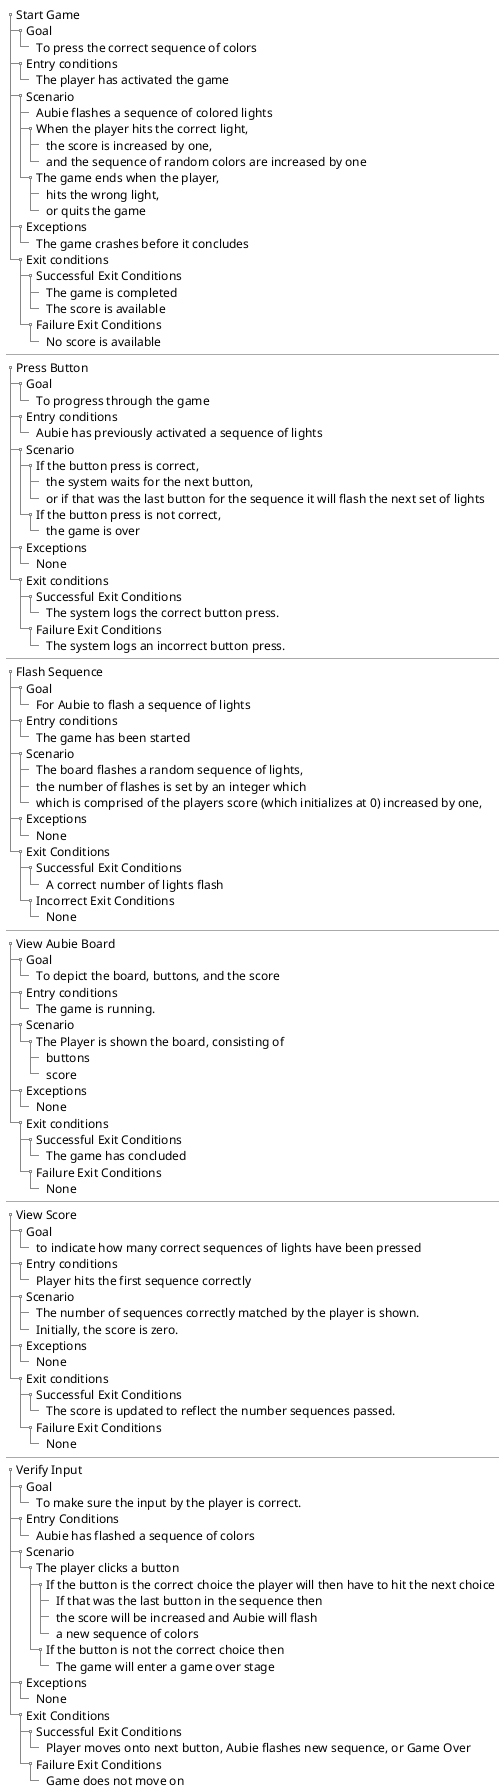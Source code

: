 @startsalt
{
{T
+ Start Game
++  Goal
+++ To press the correct sequence of colors
++ Entry conditions
+++ The player has activated the game
++ Scenario
+++ Aubie flashes a sequence of colored lights
+++ When the player hits the correct light,
++++ the score is increased by one,
++++ and the sequence of random colors are increased by one
+++ The game ends when the player,
++++ hits the wrong light,
++++ or quits the game
++ Exceptions
+++ The game crashes before it concludes
++ Exit conditions
+++ Successful Exit Conditions
++++ The game is completed
++++ The score is available
+++ Failure Exit Conditions
++++ No score is available
}
---
{T
+ Press Button
++  Goal
+++ To progress through the game
++ Entry conditions
+++ Aubie has previously activated a sequence of lights
++ Scenario
+++ If the button press is correct,
++++ the system waits for the next button,
++++ or if that was the last button for the sequence it will flash the next set of lights
+++ If the button press is not correct,
++++ the game is over
++ Exceptions
+++ None
++ Exit conditions
+++ Successful Exit Conditions
++++ The system logs the correct button press.
+++ Failure Exit Conditions
++++ The system logs an incorrect button press.
}
---
{T
+ Flash Sequence
++ Goal
+++ For Aubie to flash a sequence of lights
++ Entry conditions
+++ The game has been started
++ Scenario
+++ The board flashes a random sequence of lights,
+++ the number of flashes is set by an integer which
+++ which is comprised of the players score (which initializes at 0) increased by one,
++ Exceptions
+++ None
++ Exit Conditions
+++ Successful Exit Conditions
++++ A correct number of lights flash
+++ Incorrect Exit Conditions
++++ None
}
---
{T
+ View Aubie Board
++  Goal
+++ To depict the board, buttons, and the score
++ Entry conditions
+++ The game is running.
++ Scenario
+++ The Player is shown the board, consisting of
++++ buttons
++++ score
++ Exceptions
+++ None
++ Exit conditions
+++ Successful Exit Conditions
++++ The game has concluded
+++ Failure Exit Conditions
++++ None
}
---
{T
+ View Score
++  Goal
+++ to indicate how many correct sequences of lights have been pressed
++ Entry conditions
+++ Player hits the first sequence correctly
++ Scenario
+++ The number of sequences correctly matched by the player is shown.
+++ Initially, the score is zero.
++ Exceptions
+++ None
++ Exit conditions
+++ Successful Exit Conditions
++++ The score is updated to reflect the number sequences passed.
+++ Failure Exit Conditions
++++ None
}
/'---
{T
+ Publish Score
++  Goal
+++ To send the Player's score to a central repository of scores.
++ Entry conditions
+++ Game Over
++ Scenario
+++ The score is sent to the Leader Boards.
++ Exceptions
+++ Communication with the Leader Boards are not possible.
++ Exit conditions
+++ Successful Exit Conditions
++++ The score is successfully sent to Leader Boards.
+++ Failure Exit Conditions
++++ No score is published
}
'/
---
{T
+ Verify Input
++ Goal
+++ To make sure the input by the player is correct.
++ Entry Conditions
+++ Aubie has flashed a sequence of colors
++ Scenario
+++ The player clicks a button
++++ If the button is the correct choice the player will then have to hit the next choice
+++++ If that was the last button in the sequence then
+++++ the score will be increased and Aubie will flash
+++++ a new sequence of colors
++++ If the button is not the correct choice then
+++++ The game will enter a game over stage
++ Exceptions
+++ None
++ Exit Conditions
+++ Successful Exit Conditions
++++ Player moves onto next button, Aubie flashes new sequence, or Game Over
+++ Failure Exit Conditions
++++ Game does not move on
}
}
@endsalt